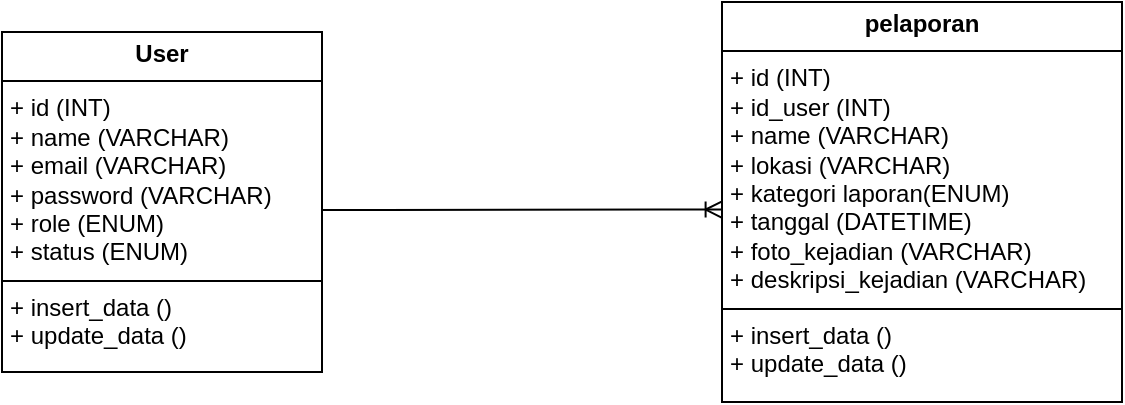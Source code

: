 <mxfile version="28.2.8">
  <diagram name="Halaman-1" id="oWLVvqPfNJ0kLdC2IyvR">
    <mxGraphModel dx="1226" dy="661" grid="1" gridSize="10" guides="1" tooltips="1" connect="1" arrows="1" fold="1" page="1" pageScale="1" pageWidth="827" pageHeight="1169" math="0" shadow="0">
      <root>
        <mxCell id="0" />
        <mxCell id="1" parent="0" />
        <mxCell id="81W5aacTjqEaopnLc2wS-1" value="&lt;p style=&quot;margin:0px;margin-top:4px;text-align:center;&quot;&gt;&lt;b&gt;User&lt;/b&gt;&lt;/p&gt;&lt;hr size=&quot;1&quot; style=&quot;border-style:solid;&quot;&gt;&lt;p style=&quot;margin:0px;margin-left:4px;&quot;&gt;+ id (INT)&lt;/p&gt;&lt;p style=&quot;margin:0px;margin-left:4px;&quot;&gt;+ name (VARCHAR)&lt;/p&gt;&lt;p style=&quot;margin:0px;margin-left:4px;&quot;&gt;+ email (VARCHAR)&lt;/p&gt;&lt;p style=&quot;margin:0px;margin-left:4px;&quot;&gt;+ password (VARCHAR)&lt;/p&gt;&lt;p style=&quot;margin:0px;margin-left:4px;&quot;&gt;+ role (ENUM)&lt;/p&gt;&lt;p style=&quot;margin:0px;margin-left:4px;&quot;&gt;+ status (ENUM)&lt;/p&gt;&lt;hr size=&quot;1&quot; style=&quot;border-style:solid;&quot;&gt;&lt;p style=&quot;margin:0px;margin-left:4px;&quot;&gt;+ insert_data ()&lt;/p&gt;&lt;p style=&quot;margin:0px;margin-left:4px;&quot;&gt;+ update_data ()&lt;/p&gt;" style="verticalAlign=top;align=left;overflow=fill;html=1;whiteSpace=wrap;" parent="1" vertex="1">
          <mxGeometry x="53" y="91" width="160" height="170" as="geometry" />
        </mxCell>
        <mxCell id="81uXb_mQg2s_xCiuXbFg-1" value="&lt;p style=&quot;margin:0px;margin-top:4px;text-align:center;&quot;&gt;&lt;b&gt;pelaporan&lt;/b&gt;&lt;/p&gt;&lt;hr size=&quot;1&quot; style=&quot;border-style:solid;&quot;&gt;&lt;p style=&quot;margin:0px;margin-left:4px;&quot;&gt;+ id (INT)&lt;/p&gt;&lt;p style=&quot;margin:0px;margin-left:4px;&quot;&gt;+ id_user (INT)&lt;/p&gt;&lt;p style=&quot;margin:0px;margin-left:4px;&quot;&gt;+ name (VARCHAR)&lt;/p&gt;&lt;p style=&quot;margin:0px;margin-left:4px;&quot;&gt;+ lokasi (VARCHAR)&lt;/p&gt;&lt;p style=&quot;margin:0px;margin-left:4px;&quot;&gt;+ kategori laporan(ENUM)&lt;/p&gt;&lt;p style=&quot;margin:0px;margin-left:4px;&quot;&gt;+ tanggal (DATETIME)&lt;/p&gt;&lt;p style=&quot;margin:0px;margin-left:4px;&quot;&gt;+ foto_kejadian (VARCHAR)&lt;/p&gt;&lt;p style=&quot;margin:0px;margin-left:4px;&quot;&gt;+ deskripsi_kejadian (VARCHAR)&lt;/p&gt;&lt;hr size=&quot;1&quot; style=&quot;border-style:solid;&quot;&gt;&lt;p style=&quot;margin:0px;margin-left:4px;&quot;&gt;+ insert_data ()&lt;/p&gt;&lt;p style=&quot;margin:0px;margin-left:4px;&quot;&gt;+ update_data ()&lt;/p&gt;" style="verticalAlign=top;align=left;overflow=fill;html=1;whiteSpace=wrap;" vertex="1" parent="1">
          <mxGeometry x="413" y="76" width="200" height="200" as="geometry" />
        </mxCell>
        <mxCell id="81uXb_mQg2s_xCiuXbFg-6" value="" style="edgeStyle=entityRelationEdgeStyle;fontSize=12;html=1;endArrow=ERoneToMany;rounded=0;entryX=-0.001;entryY=0.519;entryDx=0;entryDy=0;entryPerimeter=0;" edge="1" parent="1" target="81uXb_mQg2s_xCiuXbFg-1">
          <mxGeometry width="100" height="100" relative="1" as="geometry">
            <mxPoint x="213" y="180" as="sourcePoint" />
            <mxPoint x="410" y="180" as="targetPoint" />
          </mxGeometry>
        </mxCell>
      </root>
    </mxGraphModel>
  </diagram>
</mxfile>
